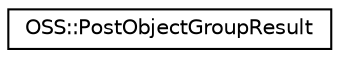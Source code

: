 digraph "类继承关系图"
{
  edge [fontname="Helvetica",fontsize="10",labelfontname="Helvetica",labelfontsize="10"];
  node [fontname="Helvetica",fontsize="10",shape=record];
  rankdir="LR";
  Node1 [label="OSS::PostObjectGroupResult",height=0.2,width=0.4,color="black", fillcolor="white", style="filled",URL="$class_o_s_s_1_1_post_object_group_result.html"];
}
